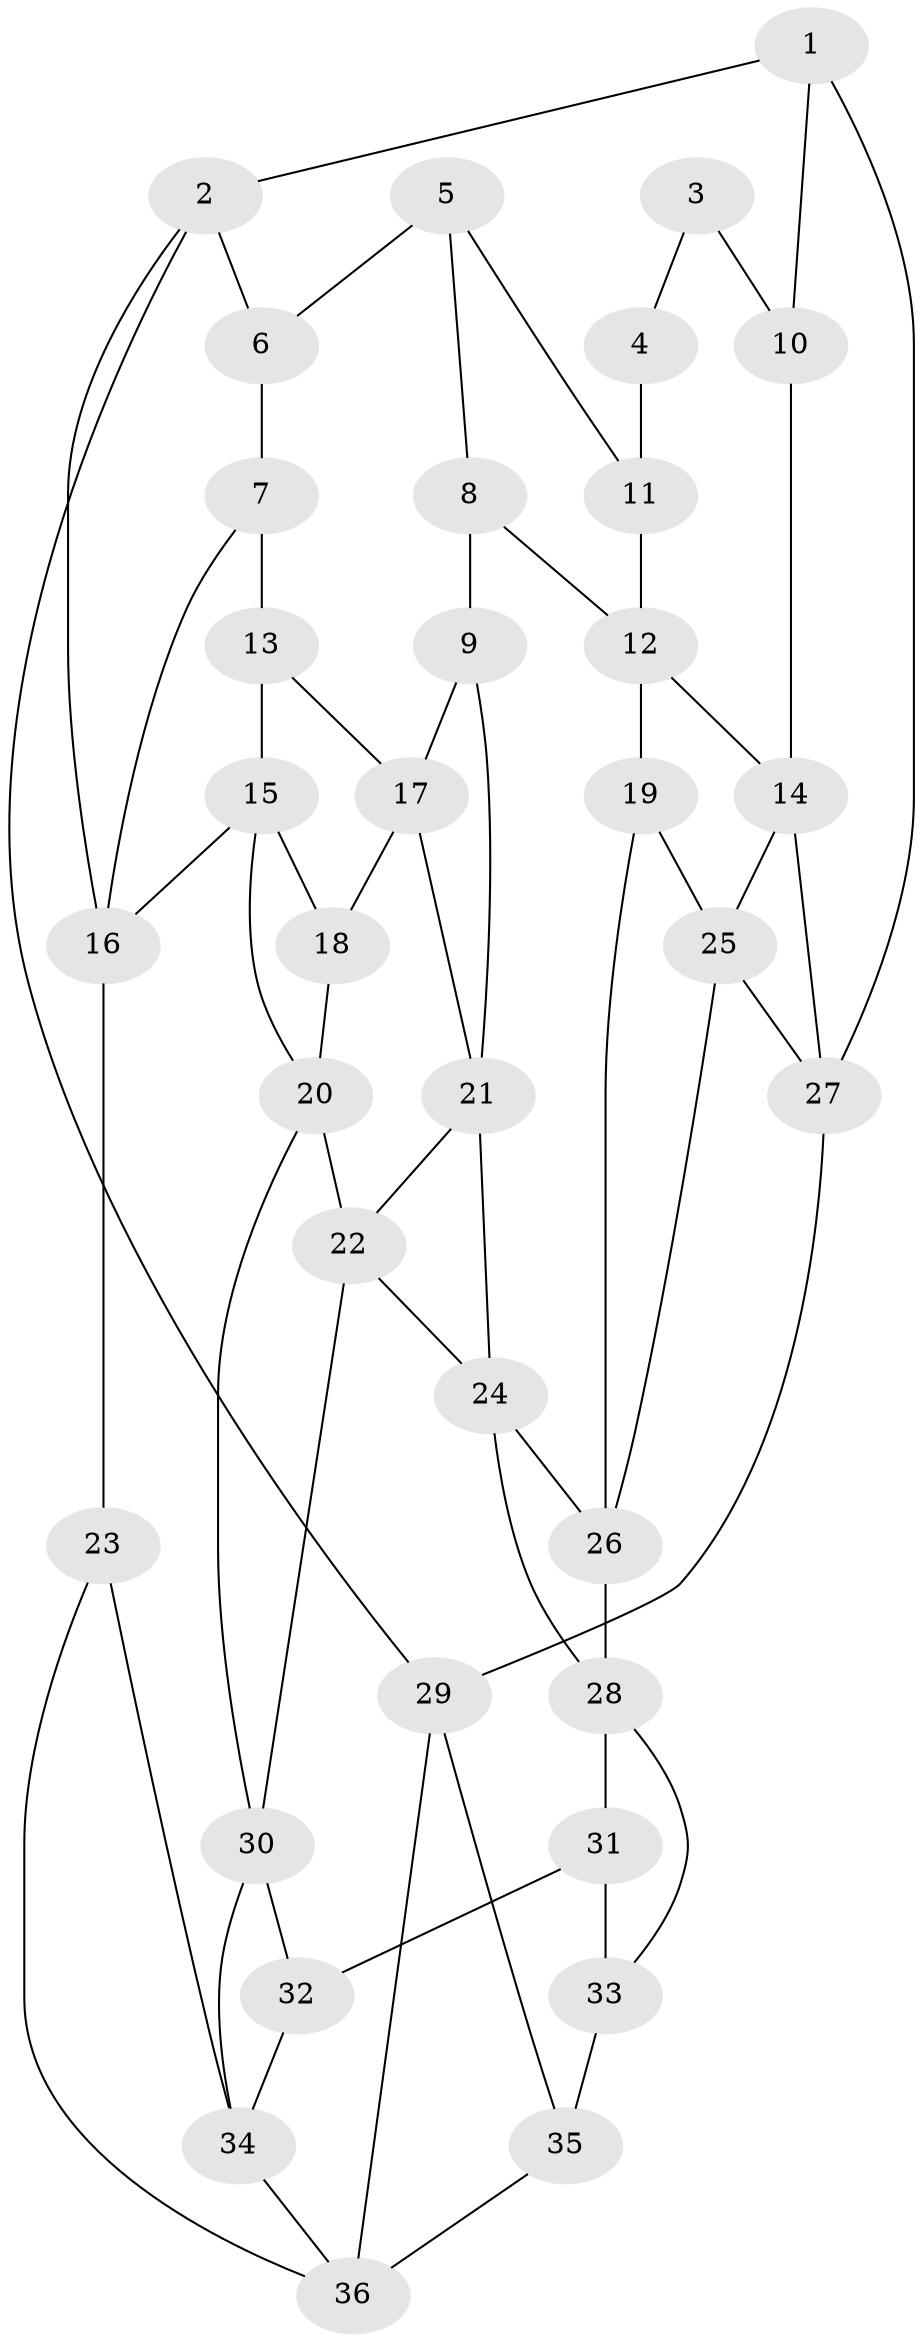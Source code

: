 // original degree distribution, {3: 0.03389830508474576, 4: 0.22033898305084745, 5: 0.576271186440678, 6: 0.1694915254237288}
// Generated by graph-tools (version 1.1) at 2025/38/03/04/25 23:38:20]
// undirected, 36 vertices, 62 edges
graph export_dot {
  node [color=gray90,style=filled];
  1;
  2;
  3;
  4;
  5;
  6;
  7;
  8;
  9;
  10;
  11;
  12;
  13;
  14;
  15;
  16;
  17;
  18;
  19;
  20;
  21;
  22;
  23;
  24;
  25;
  26;
  27;
  28;
  29;
  30;
  31;
  32;
  33;
  34;
  35;
  36;
  1 -- 2 [weight=1.0];
  1 -- 10 [weight=1.0];
  1 -- 27 [weight=1.0];
  2 -- 6 [weight=1.0];
  2 -- 16 [weight=1.0];
  2 -- 29 [weight=1.0];
  3 -- 4 [weight=1.0];
  3 -- 10 [weight=2.0];
  4 -- 11 [weight=2.0];
  5 -- 6 [weight=1.0];
  5 -- 8 [weight=1.0];
  5 -- 11 [weight=1.0];
  6 -- 7 [weight=1.0];
  7 -- 13 [weight=2.0];
  7 -- 16 [weight=1.0];
  8 -- 9 [weight=1.0];
  8 -- 12 [weight=1.0];
  9 -- 17 [weight=1.0];
  9 -- 21 [weight=1.0];
  10 -- 14 [weight=1.0];
  11 -- 12 [weight=1.0];
  12 -- 14 [weight=1.0];
  12 -- 19 [weight=1.0];
  13 -- 15 [weight=1.0];
  13 -- 17 [weight=1.0];
  14 -- 25 [weight=1.0];
  14 -- 27 [weight=1.0];
  15 -- 16 [weight=1.0];
  15 -- 18 [weight=1.0];
  15 -- 20 [weight=1.0];
  16 -- 23 [weight=2.0];
  17 -- 18 [weight=1.0];
  17 -- 21 [weight=1.0];
  18 -- 20 [weight=1.0];
  19 -- 25 [weight=1.0];
  19 -- 26 [weight=1.0];
  20 -- 22 [weight=1.0];
  20 -- 30 [weight=1.0];
  21 -- 22 [weight=1.0];
  21 -- 24 [weight=1.0];
  22 -- 24 [weight=1.0];
  22 -- 30 [weight=1.0];
  23 -- 34 [weight=1.0];
  23 -- 36 [weight=1.0];
  24 -- 26 [weight=1.0];
  24 -- 28 [weight=1.0];
  25 -- 26 [weight=1.0];
  25 -- 27 [weight=1.0];
  26 -- 28 [weight=1.0];
  27 -- 29 [weight=1.0];
  28 -- 31 [weight=1.0];
  28 -- 33 [weight=1.0];
  29 -- 35 [weight=1.0];
  29 -- 36 [weight=1.0];
  30 -- 32 [weight=1.0];
  30 -- 34 [weight=1.0];
  31 -- 32 [weight=1.0];
  31 -- 33 [weight=1.0];
  32 -- 34 [weight=1.0];
  33 -- 35 [weight=2.0];
  34 -- 36 [weight=1.0];
  35 -- 36 [weight=1.0];
}
